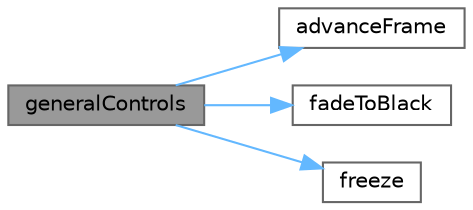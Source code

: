 digraph "generalControls"
{
 // INTERACTIVE_SVG=YES
 // LATEX_PDF_SIZE
  bgcolor="transparent";
  edge [fontname=Helvetica,fontsize=10,labelfontname=Helvetica,labelfontsize=10];
  node [fontname=Helvetica,fontsize=10,shape=box,height=0.2,width=0.4];
  rankdir="LR";
  Node1 [id="Node000001",label="generalControls",height=0.2,width=0.4,color="gray40", fillcolor="grey60", style="filled", fontcolor="black",tooltip=" "];
  Node1 -> Node2 [id="edge1_Node000001_Node000002",color="steelblue1",style="solid",tooltip=" "];
  Node2 [id="Node000002",label="advanceFrame",height=0.2,width=0.4,color="grey40", fillcolor="white", style="filled",URL="$db/d49/_audio_2simple_2simple_8h_a40151b460e79e282c52c7fc527f37eb6.html#a40151b460e79e282c52c7fc527f37eb6",tooltip=" "];
  Node1 -> Node3 [id="edge2_Node000001_Node000003",color="steelblue1",style="solid",tooltip=" "];
  Node3 [id="Node000003",label="fadeToBlack",height=0.2,width=0.4,color="grey40", fillcolor="white", style="filled",URL="$db/d49/_audio_2simple_2simple_8h_a54d81654e60c45e0c9383c772410c2d1.html#a54d81654e60c45e0c9383c772410c2d1",tooltip=" "];
  Node1 -> Node4 [id="edge3_Node000001_Node000004",color="steelblue1",style="solid",tooltip=" "];
  Node4 [id="Node000004",label="freeze",height=0.2,width=0.4,color="grey40", fillcolor="white", style="filled",URL="$db/d49/_audio_2simple_2simple_8h_a45d65e4095f4c89ab6cb02f2f81b87e7.html#a45d65e4095f4c89ab6cb02f2f81b87e7",tooltip=" "];
}
